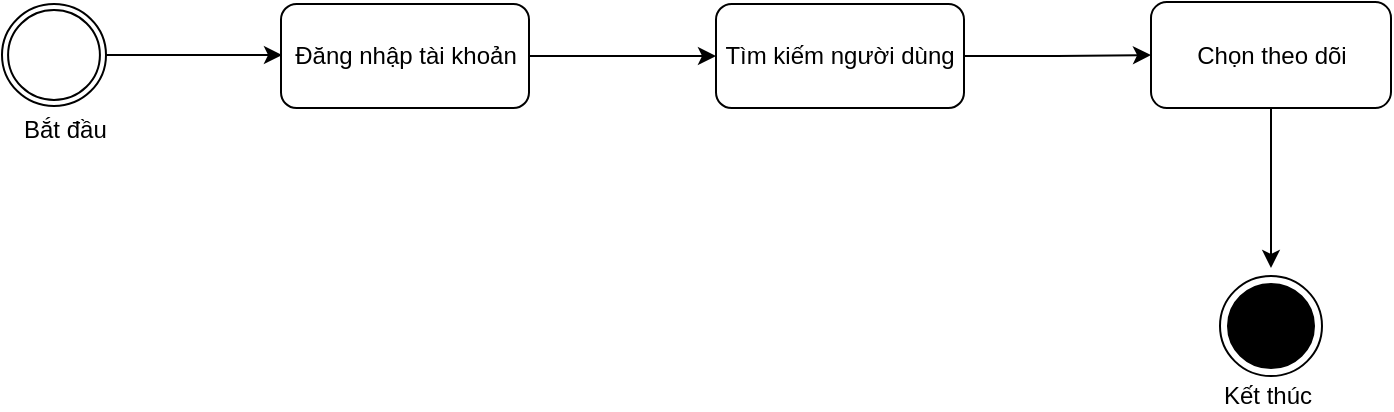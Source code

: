 <mxfile version="10.7.5" type="device"><diagram id="xYM7kfASJalP5O_mAdx9" name="Page-1"><mxGraphModel dx="1064" dy="496" grid="0" gridSize="10" guides="1" tooltips="1" connect="1" arrows="1" fold="1" page="0" pageScale="1" pageWidth="850" pageHeight="1100" math="0" shadow="0"><root><mxCell id="0"/><mxCell id="1" parent="0"/><mxCell id="f-TceYyNS2HquHsUhirN-1" style="edgeStyle=orthogonalEdgeStyle;rounded=0;orthogonalLoop=1;jettySize=auto;html=1;" parent="1" source="f-TceYyNS2HquHsUhirN-2" edge="1"><mxGeometry relative="1" as="geometry"><mxPoint x="266" y="118.5" as="targetPoint"/></mxGeometry></mxCell><mxCell id="f-TceYyNS2HquHsUhirN-2" value="" style="shape=mxgraph.bpmn.shape;html=1;verticalLabelPosition=bottom;labelBackgroundColor=#ffffff;verticalAlign=top;align=center;perimeter=ellipsePerimeter;outlineConnect=0;outline=throwing;symbol=general;" parent="1" vertex="1"><mxGeometry x="126" y="93" width="52" height="51" as="geometry"/></mxCell><mxCell id="f-TceYyNS2HquHsUhirN-3" style="edgeStyle=orthogonalEdgeStyle;rounded=0;orthogonalLoop=1;jettySize=auto;html=1;" parent="1" source="f-TceYyNS2HquHsUhirN-4" target="f-TceYyNS2HquHsUhirN-6" edge="1"><mxGeometry relative="1" as="geometry"/></mxCell><mxCell id="f-TceYyNS2HquHsUhirN-4" value="Đăng nhập tài khoản" style="rounded=1;whiteSpace=wrap;html=1;" parent="1" vertex="1"><mxGeometry x="265.5" y="93" width="124" height="52" as="geometry"/></mxCell><mxCell id="f-TceYyNS2HquHsUhirN-5" style="edgeStyle=orthogonalEdgeStyle;rounded=0;orthogonalLoop=1;jettySize=auto;html=1;entryX=0;entryY=0.5;entryDx=0;entryDy=0;" parent="1" source="f-TceYyNS2HquHsUhirN-6" target="f-TceYyNS2HquHsUhirN-8" edge="1"><mxGeometry relative="1" as="geometry"/></mxCell><mxCell id="f-TceYyNS2HquHsUhirN-6" value="Tìm kiếm người dùng" style="rounded=1;whiteSpace=wrap;html=1;" parent="1" vertex="1"><mxGeometry x="483" y="93" width="124" height="52" as="geometry"/></mxCell><mxCell id="f-TceYyNS2HquHsUhirN-14" value="" style="edgeStyle=orthogonalEdgeStyle;rounded=0;orthogonalLoop=1;jettySize=auto;html=1;" parent="1" source="f-TceYyNS2HquHsUhirN-8" edge="1"><mxGeometry relative="1" as="geometry"><mxPoint x="760.5" y="225" as="targetPoint"/></mxGeometry></mxCell><mxCell id="f-TceYyNS2HquHsUhirN-8" value="Chọn theo dõi" style="rounded=1;whiteSpace=wrap;html=1;" parent="1" vertex="1"><mxGeometry x="700.5" y="92" width="120" height="53" as="geometry"/></mxCell><mxCell id="f-TceYyNS2HquHsUhirN-9" value="" style="ellipse;shape=endState;fillColor=#000000;strokeColor=#000000;html=1;" parent="1" vertex="1"><mxGeometry x="735" y="229" width="51" height="50" as="geometry"/></mxCell><mxCell id="f-TceYyNS2HquHsUhirN-10" value="Bắt đầu&lt;br&gt;&lt;br&gt;" style="text;html=1;resizable=0;points=[];autosize=1;align=left;verticalAlign=top;spacingTop=-4;" parent="1" vertex="1"><mxGeometry x="135" y="146" width="51" height="28" as="geometry"/></mxCell><mxCell id="f-TceYyNS2HquHsUhirN-11" value="Kết thúc" style="text;html=1;resizable=0;points=[];autosize=1;align=left;verticalAlign=top;spacingTop=-4;" parent="1" vertex="1"><mxGeometry x="735" y="279" width="54" height="14" as="geometry"/></mxCell></root></mxGraphModel></diagram></mxfile>